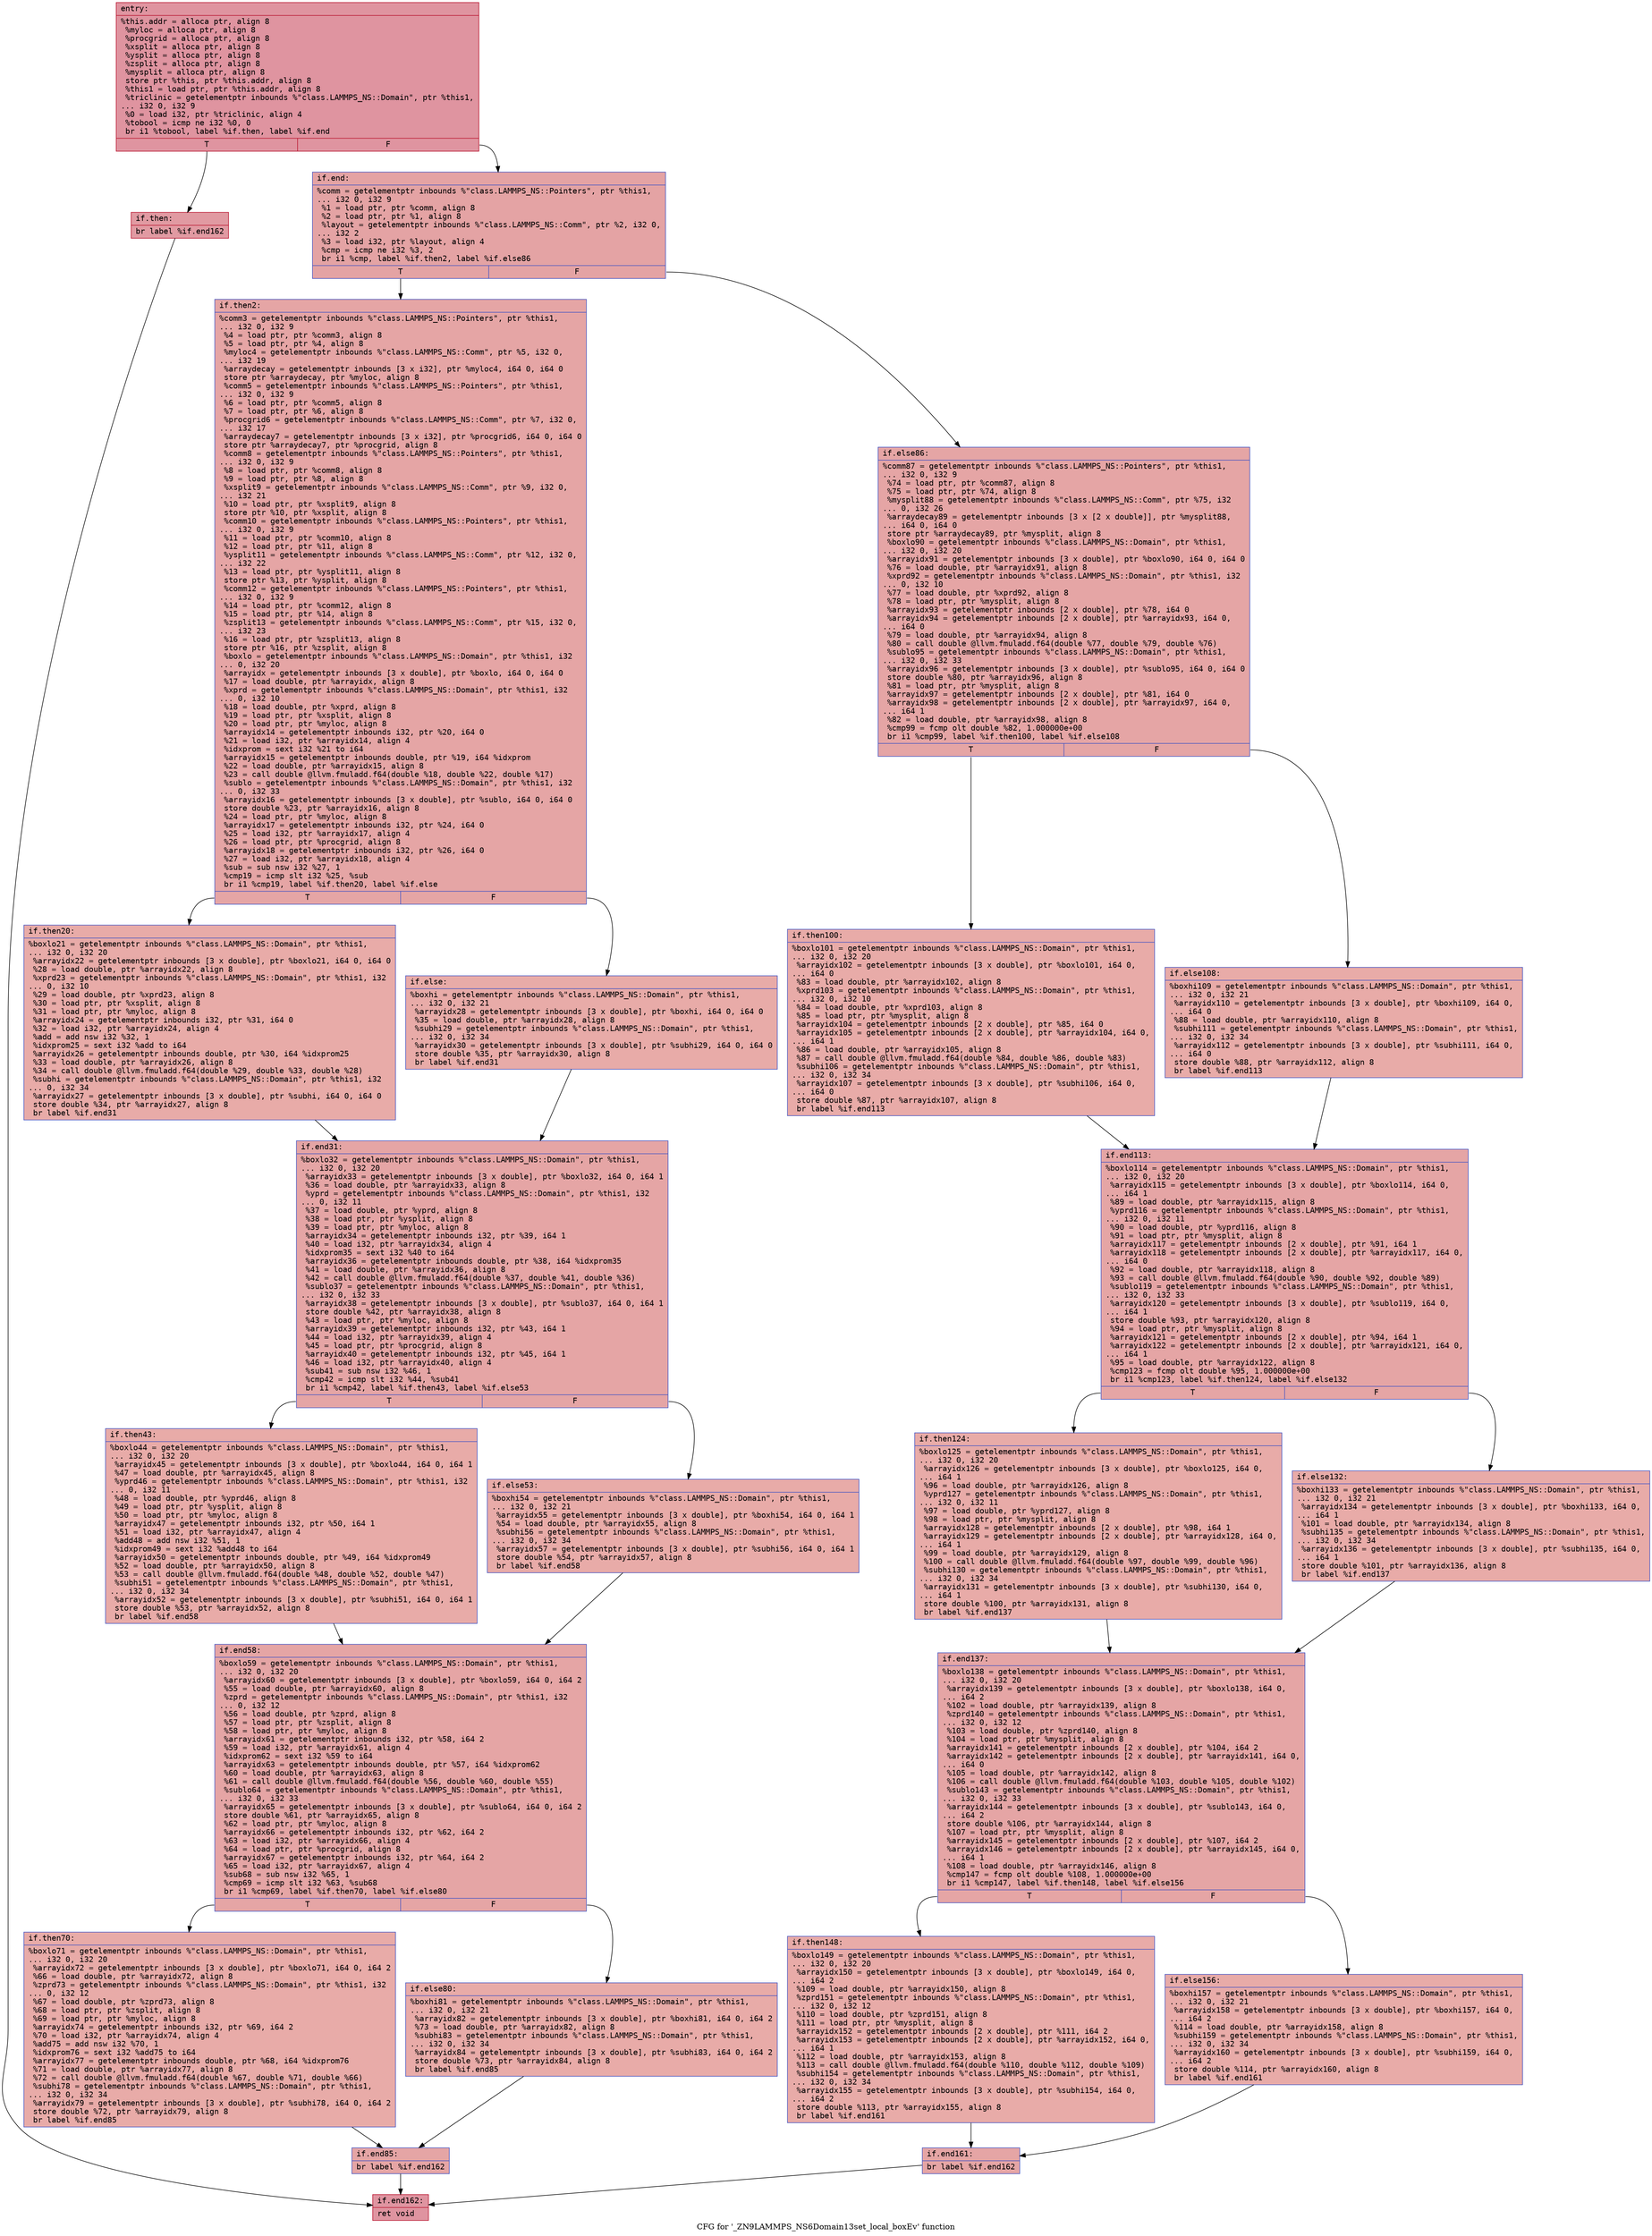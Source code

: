 digraph "CFG for '_ZN9LAMMPS_NS6Domain13set_local_boxEv' function" {
	label="CFG for '_ZN9LAMMPS_NS6Domain13set_local_boxEv' function";

	Node0x561837c43200 [shape=record,color="#b70d28ff", style=filled, fillcolor="#b70d2870" fontname="Courier",label="{entry:\l|  %this.addr = alloca ptr, align 8\l  %myloc = alloca ptr, align 8\l  %procgrid = alloca ptr, align 8\l  %xsplit = alloca ptr, align 8\l  %ysplit = alloca ptr, align 8\l  %zsplit = alloca ptr, align 8\l  %mysplit = alloca ptr, align 8\l  store ptr %this, ptr %this.addr, align 8\l  %this1 = load ptr, ptr %this.addr, align 8\l  %triclinic = getelementptr inbounds %\"class.LAMMPS_NS::Domain\", ptr %this1,\l... i32 0, i32 9\l  %0 = load i32, ptr %triclinic, align 4\l  %tobool = icmp ne i32 %0, 0\l  br i1 %tobool, label %if.then, label %if.end\l|{<s0>T|<s1>F}}"];
	Node0x561837c43200:s0 -> Node0x561837c44690[tooltip="entry -> if.then\nProbability 62.50%" ];
	Node0x561837c43200:s1 -> Node0x561837c43070[tooltip="entry -> if.end\nProbability 37.50%" ];
	Node0x561837c44690 [shape=record,color="#b70d28ff", style=filled, fillcolor="#bb1b2c70" fontname="Courier",label="{if.then:\l|  br label %if.end162\l}"];
	Node0x561837c44690 -> Node0x561837c430e0[tooltip="if.then -> if.end162\nProbability 100.00%" ];
	Node0x561837c43070 [shape=record,color="#3d50c3ff", style=filled, fillcolor="#c32e3170" fontname="Courier",label="{if.end:\l|  %comm = getelementptr inbounds %\"class.LAMMPS_NS::Pointers\", ptr %this1,\l... i32 0, i32 9\l  %1 = load ptr, ptr %comm, align 8\l  %2 = load ptr, ptr %1, align 8\l  %layout = getelementptr inbounds %\"class.LAMMPS_NS::Comm\", ptr %2, i32 0,\l... i32 2\l  %3 = load i32, ptr %layout, align 4\l  %cmp = icmp ne i32 %3, 2\l  br i1 %cmp, label %if.then2, label %if.else86\l|{<s0>T|<s1>F}}"];
	Node0x561837c43070:s0 -> Node0x561837c44dc0[tooltip="if.end -> if.then2\nProbability 50.00%" ];
	Node0x561837c43070:s1 -> Node0x561837c44e40[tooltip="if.end -> if.else86\nProbability 50.00%" ];
	Node0x561837c44dc0 [shape=record,color="#3d50c3ff", style=filled, fillcolor="#c5333470" fontname="Courier",label="{if.then2:\l|  %comm3 = getelementptr inbounds %\"class.LAMMPS_NS::Pointers\", ptr %this1,\l... i32 0, i32 9\l  %4 = load ptr, ptr %comm3, align 8\l  %5 = load ptr, ptr %4, align 8\l  %myloc4 = getelementptr inbounds %\"class.LAMMPS_NS::Comm\", ptr %5, i32 0,\l... i32 19\l  %arraydecay = getelementptr inbounds [3 x i32], ptr %myloc4, i64 0, i64 0\l  store ptr %arraydecay, ptr %myloc, align 8\l  %comm5 = getelementptr inbounds %\"class.LAMMPS_NS::Pointers\", ptr %this1,\l... i32 0, i32 9\l  %6 = load ptr, ptr %comm5, align 8\l  %7 = load ptr, ptr %6, align 8\l  %procgrid6 = getelementptr inbounds %\"class.LAMMPS_NS::Comm\", ptr %7, i32 0,\l... i32 17\l  %arraydecay7 = getelementptr inbounds [3 x i32], ptr %procgrid6, i64 0, i64 0\l  store ptr %arraydecay7, ptr %procgrid, align 8\l  %comm8 = getelementptr inbounds %\"class.LAMMPS_NS::Pointers\", ptr %this1,\l... i32 0, i32 9\l  %8 = load ptr, ptr %comm8, align 8\l  %9 = load ptr, ptr %8, align 8\l  %xsplit9 = getelementptr inbounds %\"class.LAMMPS_NS::Comm\", ptr %9, i32 0,\l... i32 21\l  %10 = load ptr, ptr %xsplit9, align 8\l  store ptr %10, ptr %xsplit, align 8\l  %comm10 = getelementptr inbounds %\"class.LAMMPS_NS::Pointers\", ptr %this1,\l... i32 0, i32 9\l  %11 = load ptr, ptr %comm10, align 8\l  %12 = load ptr, ptr %11, align 8\l  %ysplit11 = getelementptr inbounds %\"class.LAMMPS_NS::Comm\", ptr %12, i32 0,\l... i32 22\l  %13 = load ptr, ptr %ysplit11, align 8\l  store ptr %13, ptr %ysplit, align 8\l  %comm12 = getelementptr inbounds %\"class.LAMMPS_NS::Pointers\", ptr %this1,\l... i32 0, i32 9\l  %14 = load ptr, ptr %comm12, align 8\l  %15 = load ptr, ptr %14, align 8\l  %zsplit13 = getelementptr inbounds %\"class.LAMMPS_NS::Comm\", ptr %15, i32 0,\l... i32 23\l  %16 = load ptr, ptr %zsplit13, align 8\l  store ptr %16, ptr %zsplit, align 8\l  %boxlo = getelementptr inbounds %\"class.LAMMPS_NS::Domain\", ptr %this1, i32\l... 0, i32 20\l  %arrayidx = getelementptr inbounds [3 x double], ptr %boxlo, i64 0, i64 0\l  %17 = load double, ptr %arrayidx, align 8\l  %xprd = getelementptr inbounds %\"class.LAMMPS_NS::Domain\", ptr %this1, i32\l... 0, i32 10\l  %18 = load double, ptr %xprd, align 8\l  %19 = load ptr, ptr %xsplit, align 8\l  %20 = load ptr, ptr %myloc, align 8\l  %arrayidx14 = getelementptr inbounds i32, ptr %20, i64 0\l  %21 = load i32, ptr %arrayidx14, align 4\l  %idxprom = sext i32 %21 to i64\l  %arrayidx15 = getelementptr inbounds double, ptr %19, i64 %idxprom\l  %22 = load double, ptr %arrayidx15, align 8\l  %23 = call double @llvm.fmuladd.f64(double %18, double %22, double %17)\l  %sublo = getelementptr inbounds %\"class.LAMMPS_NS::Domain\", ptr %this1, i32\l... 0, i32 33\l  %arrayidx16 = getelementptr inbounds [3 x double], ptr %sublo, i64 0, i64 0\l  store double %23, ptr %arrayidx16, align 8\l  %24 = load ptr, ptr %myloc, align 8\l  %arrayidx17 = getelementptr inbounds i32, ptr %24, i64 0\l  %25 = load i32, ptr %arrayidx17, align 4\l  %26 = load ptr, ptr %procgrid, align 8\l  %arrayidx18 = getelementptr inbounds i32, ptr %26, i64 0\l  %27 = load i32, ptr %arrayidx18, align 4\l  %sub = sub nsw i32 %27, 1\l  %cmp19 = icmp slt i32 %25, %sub\l  br i1 %cmp19, label %if.then20, label %if.else\l|{<s0>T|<s1>F}}"];
	Node0x561837c44dc0:s0 -> Node0x561837c47540[tooltip="if.then2 -> if.then20\nProbability 50.00%" ];
	Node0x561837c44dc0:s1 -> Node0x561837c475c0[tooltip="if.then2 -> if.else\nProbability 50.00%" ];
	Node0x561837c47540 [shape=record,color="#3d50c3ff", style=filled, fillcolor="#cc403a70" fontname="Courier",label="{if.then20:\l|  %boxlo21 = getelementptr inbounds %\"class.LAMMPS_NS::Domain\", ptr %this1,\l... i32 0, i32 20\l  %arrayidx22 = getelementptr inbounds [3 x double], ptr %boxlo21, i64 0, i64 0\l  %28 = load double, ptr %arrayidx22, align 8\l  %xprd23 = getelementptr inbounds %\"class.LAMMPS_NS::Domain\", ptr %this1, i32\l... 0, i32 10\l  %29 = load double, ptr %xprd23, align 8\l  %30 = load ptr, ptr %xsplit, align 8\l  %31 = load ptr, ptr %myloc, align 8\l  %arrayidx24 = getelementptr inbounds i32, ptr %31, i64 0\l  %32 = load i32, ptr %arrayidx24, align 4\l  %add = add nsw i32 %32, 1\l  %idxprom25 = sext i32 %add to i64\l  %arrayidx26 = getelementptr inbounds double, ptr %30, i64 %idxprom25\l  %33 = load double, ptr %arrayidx26, align 8\l  %34 = call double @llvm.fmuladd.f64(double %29, double %33, double %28)\l  %subhi = getelementptr inbounds %\"class.LAMMPS_NS::Domain\", ptr %this1, i32\l... 0, i32 34\l  %arrayidx27 = getelementptr inbounds [3 x double], ptr %subhi, i64 0, i64 0\l  store double %34, ptr %arrayidx27, align 8\l  br label %if.end31\l}"];
	Node0x561837c47540 -> Node0x561837c48590[tooltip="if.then20 -> if.end31\nProbability 100.00%" ];
	Node0x561837c475c0 [shape=record,color="#3d50c3ff", style=filled, fillcolor="#cc403a70" fontname="Courier",label="{if.else:\l|  %boxhi = getelementptr inbounds %\"class.LAMMPS_NS::Domain\", ptr %this1,\l... i32 0, i32 21\l  %arrayidx28 = getelementptr inbounds [3 x double], ptr %boxhi, i64 0, i64 0\l  %35 = load double, ptr %arrayidx28, align 8\l  %subhi29 = getelementptr inbounds %\"class.LAMMPS_NS::Domain\", ptr %this1,\l... i32 0, i32 34\l  %arrayidx30 = getelementptr inbounds [3 x double], ptr %subhi29, i64 0, i64 0\l  store double %35, ptr %arrayidx30, align 8\l  br label %if.end31\l}"];
	Node0x561837c475c0 -> Node0x561837c48590[tooltip="if.else -> if.end31\nProbability 100.00%" ];
	Node0x561837c48590 [shape=record,color="#3d50c3ff", style=filled, fillcolor="#c5333470" fontname="Courier",label="{if.end31:\l|  %boxlo32 = getelementptr inbounds %\"class.LAMMPS_NS::Domain\", ptr %this1,\l... i32 0, i32 20\l  %arrayidx33 = getelementptr inbounds [3 x double], ptr %boxlo32, i64 0, i64 1\l  %36 = load double, ptr %arrayidx33, align 8\l  %yprd = getelementptr inbounds %\"class.LAMMPS_NS::Domain\", ptr %this1, i32\l... 0, i32 11\l  %37 = load double, ptr %yprd, align 8\l  %38 = load ptr, ptr %ysplit, align 8\l  %39 = load ptr, ptr %myloc, align 8\l  %arrayidx34 = getelementptr inbounds i32, ptr %39, i64 1\l  %40 = load i32, ptr %arrayidx34, align 4\l  %idxprom35 = sext i32 %40 to i64\l  %arrayidx36 = getelementptr inbounds double, ptr %38, i64 %idxprom35\l  %41 = load double, ptr %arrayidx36, align 8\l  %42 = call double @llvm.fmuladd.f64(double %37, double %41, double %36)\l  %sublo37 = getelementptr inbounds %\"class.LAMMPS_NS::Domain\", ptr %this1,\l... i32 0, i32 33\l  %arrayidx38 = getelementptr inbounds [3 x double], ptr %sublo37, i64 0, i64 1\l  store double %42, ptr %arrayidx38, align 8\l  %43 = load ptr, ptr %myloc, align 8\l  %arrayidx39 = getelementptr inbounds i32, ptr %43, i64 1\l  %44 = load i32, ptr %arrayidx39, align 4\l  %45 = load ptr, ptr %procgrid, align 8\l  %arrayidx40 = getelementptr inbounds i32, ptr %45, i64 1\l  %46 = load i32, ptr %arrayidx40, align 4\l  %sub41 = sub nsw i32 %46, 1\l  %cmp42 = icmp slt i32 %44, %sub41\l  br i1 %cmp42, label %if.then43, label %if.else53\l|{<s0>T|<s1>F}}"];
	Node0x561837c48590:s0 -> Node0x561837c49b40[tooltip="if.end31 -> if.then43\nProbability 50.00%" ];
	Node0x561837c48590:s1 -> Node0x561837c49bc0[tooltip="if.end31 -> if.else53\nProbability 50.00%" ];
	Node0x561837c49b40 [shape=record,color="#3d50c3ff", style=filled, fillcolor="#cc403a70" fontname="Courier",label="{if.then43:\l|  %boxlo44 = getelementptr inbounds %\"class.LAMMPS_NS::Domain\", ptr %this1,\l... i32 0, i32 20\l  %arrayidx45 = getelementptr inbounds [3 x double], ptr %boxlo44, i64 0, i64 1\l  %47 = load double, ptr %arrayidx45, align 8\l  %yprd46 = getelementptr inbounds %\"class.LAMMPS_NS::Domain\", ptr %this1, i32\l... 0, i32 11\l  %48 = load double, ptr %yprd46, align 8\l  %49 = load ptr, ptr %ysplit, align 8\l  %50 = load ptr, ptr %myloc, align 8\l  %arrayidx47 = getelementptr inbounds i32, ptr %50, i64 1\l  %51 = load i32, ptr %arrayidx47, align 4\l  %add48 = add nsw i32 %51, 1\l  %idxprom49 = sext i32 %add48 to i64\l  %arrayidx50 = getelementptr inbounds double, ptr %49, i64 %idxprom49\l  %52 = load double, ptr %arrayidx50, align 8\l  %53 = call double @llvm.fmuladd.f64(double %48, double %52, double %47)\l  %subhi51 = getelementptr inbounds %\"class.LAMMPS_NS::Domain\", ptr %this1,\l... i32 0, i32 34\l  %arrayidx52 = getelementptr inbounds [3 x double], ptr %subhi51, i64 0, i64 1\l  store double %53, ptr %arrayidx52, align 8\l  br label %if.end58\l}"];
	Node0x561837c49b40 -> Node0x561837c4b0b0[tooltip="if.then43 -> if.end58\nProbability 100.00%" ];
	Node0x561837c49bc0 [shape=record,color="#3d50c3ff", style=filled, fillcolor="#cc403a70" fontname="Courier",label="{if.else53:\l|  %boxhi54 = getelementptr inbounds %\"class.LAMMPS_NS::Domain\", ptr %this1,\l... i32 0, i32 21\l  %arrayidx55 = getelementptr inbounds [3 x double], ptr %boxhi54, i64 0, i64 1\l  %54 = load double, ptr %arrayidx55, align 8\l  %subhi56 = getelementptr inbounds %\"class.LAMMPS_NS::Domain\", ptr %this1,\l... i32 0, i32 34\l  %arrayidx57 = getelementptr inbounds [3 x double], ptr %subhi56, i64 0, i64 1\l  store double %54, ptr %arrayidx57, align 8\l  br label %if.end58\l}"];
	Node0x561837c49bc0 -> Node0x561837c4b0b0[tooltip="if.else53 -> if.end58\nProbability 100.00%" ];
	Node0x561837c4b0b0 [shape=record,color="#3d50c3ff", style=filled, fillcolor="#c5333470" fontname="Courier",label="{if.end58:\l|  %boxlo59 = getelementptr inbounds %\"class.LAMMPS_NS::Domain\", ptr %this1,\l... i32 0, i32 20\l  %arrayidx60 = getelementptr inbounds [3 x double], ptr %boxlo59, i64 0, i64 2\l  %55 = load double, ptr %arrayidx60, align 8\l  %zprd = getelementptr inbounds %\"class.LAMMPS_NS::Domain\", ptr %this1, i32\l... 0, i32 12\l  %56 = load double, ptr %zprd, align 8\l  %57 = load ptr, ptr %zsplit, align 8\l  %58 = load ptr, ptr %myloc, align 8\l  %arrayidx61 = getelementptr inbounds i32, ptr %58, i64 2\l  %59 = load i32, ptr %arrayidx61, align 4\l  %idxprom62 = sext i32 %59 to i64\l  %arrayidx63 = getelementptr inbounds double, ptr %57, i64 %idxprom62\l  %60 = load double, ptr %arrayidx63, align 8\l  %61 = call double @llvm.fmuladd.f64(double %56, double %60, double %55)\l  %sublo64 = getelementptr inbounds %\"class.LAMMPS_NS::Domain\", ptr %this1,\l... i32 0, i32 33\l  %arrayidx65 = getelementptr inbounds [3 x double], ptr %sublo64, i64 0, i64 2\l  store double %61, ptr %arrayidx65, align 8\l  %62 = load ptr, ptr %myloc, align 8\l  %arrayidx66 = getelementptr inbounds i32, ptr %62, i64 2\l  %63 = load i32, ptr %arrayidx66, align 4\l  %64 = load ptr, ptr %procgrid, align 8\l  %arrayidx67 = getelementptr inbounds i32, ptr %64, i64 2\l  %65 = load i32, ptr %arrayidx67, align 4\l  %sub68 = sub nsw i32 %65, 1\l  %cmp69 = icmp slt i32 %63, %sub68\l  br i1 %cmp69, label %if.then70, label %if.else80\l|{<s0>T|<s1>F}}"];
	Node0x561837c4b0b0:s0 -> Node0x561837c47da0[tooltip="if.end58 -> if.then70\nProbability 50.00%" ];
	Node0x561837c4b0b0:s1 -> Node0x561837c47e20[tooltip="if.end58 -> if.else80\nProbability 50.00%" ];
	Node0x561837c47da0 [shape=record,color="#3d50c3ff", style=filled, fillcolor="#cc403a70" fontname="Courier",label="{if.then70:\l|  %boxlo71 = getelementptr inbounds %\"class.LAMMPS_NS::Domain\", ptr %this1,\l... i32 0, i32 20\l  %arrayidx72 = getelementptr inbounds [3 x double], ptr %boxlo71, i64 0, i64 2\l  %66 = load double, ptr %arrayidx72, align 8\l  %zprd73 = getelementptr inbounds %\"class.LAMMPS_NS::Domain\", ptr %this1, i32\l... 0, i32 12\l  %67 = load double, ptr %zprd73, align 8\l  %68 = load ptr, ptr %zsplit, align 8\l  %69 = load ptr, ptr %myloc, align 8\l  %arrayidx74 = getelementptr inbounds i32, ptr %69, i64 2\l  %70 = load i32, ptr %arrayidx74, align 4\l  %add75 = add nsw i32 %70, 1\l  %idxprom76 = sext i32 %add75 to i64\l  %arrayidx77 = getelementptr inbounds double, ptr %68, i64 %idxprom76\l  %71 = load double, ptr %arrayidx77, align 8\l  %72 = call double @llvm.fmuladd.f64(double %67, double %71, double %66)\l  %subhi78 = getelementptr inbounds %\"class.LAMMPS_NS::Domain\", ptr %this1,\l... i32 0, i32 34\l  %arrayidx79 = getelementptr inbounds [3 x double], ptr %subhi78, i64 0, i64 2\l  store double %72, ptr %arrayidx79, align 8\l  br label %if.end85\l}"];
	Node0x561837c47da0 -> Node0x561837c4d990[tooltip="if.then70 -> if.end85\nProbability 100.00%" ];
	Node0x561837c47e20 [shape=record,color="#3d50c3ff", style=filled, fillcolor="#cc403a70" fontname="Courier",label="{if.else80:\l|  %boxhi81 = getelementptr inbounds %\"class.LAMMPS_NS::Domain\", ptr %this1,\l... i32 0, i32 21\l  %arrayidx82 = getelementptr inbounds [3 x double], ptr %boxhi81, i64 0, i64 2\l  %73 = load double, ptr %arrayidx82, align 8\l  %subhi83 = getelementptr inbounds %\"class.LAMMPS_NS::Domain\", ptr %this1,\l... i32 0, i32 34\l  %arrayidx84 = getelementptr inbounds [3 x double], ptr %subhi83, i64 0, i64 2\l  store double %73, ptr %arrayidx84, align 8\l  br label %if.end85\l}"];
	Node0x561837c47e20 -> Node0x561837c4d990[tooltip="if.else80 -> if.end85\nProbability 100.00%" ];
	Node0x561837c4d990 [shape=record,color="#3d50c3ff", style=filled, fillcolor="#c5333470" fontname="Courier",label="{if.end85:\l|  br label %if.end162\l}"];
	Node0x561837c4d990 -> Node0x561837c430e0[tooltip="if.end85 -> if.end162\nProbability 100.00%" ];
	Node0x561837c44e40 [shape=record,color="#3d50c3ff", style=filled, fillcolor="#c5333470" fontname="Courier",label="{if.else86:\l|  %comm87 = getelementptr inbounds %\"class.LAMMPS_NS::Pointers\", ptr %this1,\l... i32 0, i32 9\l  %74 = load ptr, ptr %comm87, align 8\l  %75 = load ptr, ptr %74, align 8\l  %mysplit88 = getelementptr inbounds %\"class.LAMMPS_NS::Comm\", ptr %75, i32\l... 0, i32 26\l  %arraydecay89 = getelementptr inbounds [3 x [2 x double]], ptr %mysplit88,\l... i64 0, i64 0\l  store ptr %arraydecay89, ptr %mysplit, align 8\l  %boxlo90 = getelementptr inbounds %\"class.LAMMPS_NS::Domain\", ptr %this1,\l... i32 0, i32 20\l  %arrayidx91 = getelementptr inbounds [3 x double], ptr %boxlo90, i64 0, i64 0\l  %76 = load double, ptr %arrayidx91, align 8\l  %xprd92 = getelementptr inbounds %\"class.LAMMPS_NS::Domain\", ptr %this1, i32\l... 0, i32 10\l  %77 = load double, ptr %xprd92, align 8\l  %78 = load ptr, ptr %mysplit, align 8\l  %arrayidx93 = getelementptr inbounds [2 x double], ptr %78, i64 0\l  %arrayidx94 = getelementptr inbounds [2 x double], ptr %arrayidx93, i64 0,\l... i64 0\l  %79 = load double, ptr %arrayidx94, align 8\l  %80 = call double @llvm.fmuladd.f64(double %77, double %79, double %76)\l  %sublo95 = getelementptr inbounds %\"class.LAMMPS_NS::Domain\", ptr %this1,\l... i32 0, i32 33\l  %arrayidx96 = getelementptr inbounds [3 x double], ptr %sublo95, i64 0, i64 0\l  store double %80, ptr %arrayidx96, align 8\l  %81 = load ptr, ptr %mysplit, align 8\l  %arrayidx97 = getelementptr inbounds [2 x double], ptr %81, i64 0\l  %arrayidx98 = getelementptr inbounds [2 x double], ptr %arrayidx97, i64 0,\l... i64 1\l  %82 = load double, ptr %arrayidx98, align 8\l  %cmp99 = fcmp olt double %82, 1.000000e+00\l  br i1 %cmp99, label %if.then100, label %if.else108\l|{<s0>T|<s1>F}}"];
	Node0x561837c44e40:s0 -> Node0x561837c4f0d0[tooltip="if.else86 -> if.then100\nProbability 50.00%" ];
	Node0x561837c44e40:s1 -> Node0x561837c4f150[tooltip="if.else86 -> if.else108\nProbability 50.00%" ];
	Node0x561837c4f0d0 [shape=record,color="#3d50c3ff", style=filled, fillcolor="#cc403a70" fontname="Courier",label="{if.then100:\l|  %boxlo101 = getelementptr inbounds %\"class.LAMMPS_NS::Domain\", ptr %this1,\l... i32 0, i32 20\l  %arrayidx102 = getelementptr inbounds [3 x double], ptr %boxlo101, i64 0,\l... i64 0\l  %83 = load double, ptr %arrayidx102, align 8\l  %xprd103 = getelementptr inbounds %\"class.LAMMPS_NS::Domain\", ptr %this1,\l... i32 0, i32 10\l  %84 = load double, ptr %xprd103, align 8\l  %85 = load ptr, ptr %mysplit, align 8\l  %arrayidx104 = getelementptr inbounds [2 x double], ptr %85, i64 0\l  %arrayidx105 = getelementptr inbounds [2 x double], ptr %arrayidx104, i64 0,\l... i64 1\l  %86 = load double, ptr %arrayidx105, align 8\l  %87 = call double @llvm.fmuladd.f64(double %84, double %86, double %83)\l  %subhi106 = getelementptr inbounds %\"class.LAMMPS_NS::Domain\", ptr %this1,\l... i32 0, i32 34\l  %arrayidx107 = getelementptr inbounds [3 x double], ptr %subhi106, i64 0,\l... i64 0\l  store double %87, ptr %arrayidx107, align 8\l  br label %if.end113\l}"];
	Node0x561837c4f0d0 -> Node0x561837c4fcf0[tooltip="if.then100 -> if.end113\nProbability 100.00%" ];
	Node0x561837c4f150 [shape=record,color="#3d50c3ff", style=filled, fillcolor="#cc403a70" fontname="Courier",label="{if.else108:\l|  %boxhi109 = getelementptr inbounds %\"class.LAMMPS_NS::Domain\", ptr %this1,\l... i32 0, i32 21\l  %arrayidx110 = getelementptr inbounds [3 x double], ptr %boxhi109, i64 0,\l... i64 0\l  %88 = load double, ptr %arrayidx110, align 8\l  %subhi111 = getelementptr inbounds %\"class.LAMMPS_NS::Domain\", ptr %this1,\l... i32 0, i32 34\l  %arrayidx112 = getelementptr inbounds [3 x double], ptr %subhi111, i64 0,\l... i64 0\l  store double %88, ptr %arrayidx112, align 8\l  br label %if.end113\l}"];
	Node0x561837c4f150 -> Node0x561837c4fcf0[tooltip="if.else108 -> if.end113\nProbability 100.00%" ];
	Node0x561837c4fcf0 [shape=record,color="#3d50c3ff", style=filled, fillcolor="#c5333470" fontname="Courier",label="{if.end113:\l|  %boxlo114 = getelementptr inbounds %\"class.LAMMPS_NS::Domain\", ptr %this1,\l... i32 0, i32 20\l  %arrayidx115 = getelementptr inbounds [3 x double], ptr %boxlo114, i64 0,\l... i64 1\l  %89 = load double, ptr %arrayidx115, align 8\l  %yprd116 = getelementptr inbounds %\"class.LAMMPS_NS::Domain\", ptr %this1,\l... i32 0, i32 11\l  %90 = load double, ptr %yprd116, align 8\l  %91 = load ptr, ptr %mysplit, align 8\l  %arrayidx117 = getelementptr inbounds [2 x double], ptr %91, i64 1\l  %arrayidx118 = getelementptr inbounds [2 x double], ptr %arrayidx117, i64 0,\l... i64 0\l  %92 = load double, ptr %arrayidx118, align 8\l  %93 = call double @llvm.fmuladd.f64(double %90, double %92, double %89)\l  %sublo119 = getelementptr inbounds %\"class.LAMMPS_NS::Domain\", ptr %this1,\l... i32 0, i32 33\l  %arrayidx120 = getelementptr inbounds [3 x double], ptr %sublo119, i64 0,\l... i64 1\l  store double %93, ptr %arrayidx120, align 8\l  %94 = load ptr, ptr %mysplit, align 8\l  %arrayidx121 = getelementptr inbounds [2 x double], ptr %94, i64 1\l  %arrayidx122 = getelementptr inbounds [2 x double], ptr %arrayidx121, i64 0,\l... i64 1\l  %95 = load double, ptr %arrayidx122, align 8\l  %cmp123 = fcmp olt double %95, 1.000000e+00\l  br i1 %cmp123, label %if.then124, label %if.else132\l|{<s0>T|<s1>F}}"];
	Node0x561837c4fcf0:s0 -> Node0x561837c49fd0[tooltip="if.end113 -> if.then124\nProbability 50.00%" ];
	Node0x561837c4fcf0:s1 -> Node0x561837c4a050[tooltip="if.end113 -> if.else132\nProbability 50.00%" ];
	Node0x561837c49fd0 [shape=record,color="#3d50c3ff", style=filled, fillcolor="#cc403a70" fontname="Courier",label="{if.then124:\l|  %boxlo125 = getelementptr inbounds %\"class.LAMMPS_NS::Domain\", ptr %this1,\l... i32 0, i32 20\l  %arrayidx126 = getelementptr inbounds [3 x double], ptr %boxlo125, i64 0,\l... i64 1\l  %96 = load double, ptr %arrayidx126, align 8\l  %yprd127 = getelementptr inbounds %\"class.LAMMPS_NS::Domain\", ptr %this1,\l... i32 0, i32 11\l  %97 = load double, ptr %yprd127, align 8\l  %98 = load ptr, ptr %mysplit, align 8\l  %arrayidx128 = getelementptr inbounds [2 x double], ptr %98, i64 1\l  %arrayidx129 = getelementptr inbounds [2 x double], ptr %arrayidx128, i64 0,\l... i64 1\l  %99 = load double, ptr %arrayidx129, align 8\l  %100 = call double @llvm.fmuladd.f64(double %97, double %99, double %96)\l  %subhi130 = getelementptr inbounds %\"class.LAMMPS_NS::Domain\", ptr %this1,\l... i32 0, i32 34\l  %arrayidx131 = getelementptr inbounds [3 x double], ptr %subhi130, i64 0,\l... i64 1\l  store double %100, ptr %arrayidx131, align 8\l  br label %if.end137\l}"];
	Node0x561837c49fd0 -> Node0x561837c524b0[tooltip="if.then124 -> if.end137\nProbability 100.00%" ];
	Node0x561837c4a050 [shape=record,color="#3d50c3ff", style=filled, fillcolor="#cc403a70" fontname="Courier",label="{if.else132:\l|  %boxhi133 = getelementptr inbounds %\"class.LAMMPS_NS::Domain\", ptr %this1,\l... i32 0, i32 21\l  %arrayidx134 = getelementptr inbounds [3 x double], ptr %boxhi133, i64 0,\l... i64 1\l  %101 = load double, ptr %arrayidx134, align 8\l  %subhi135 = getelementptr inbounds %\"class.LAMMPS_NS::Domain\", ptr %this1,\l... i32 0, i32 34\l  %arrayidx136 = getelementptr inbounds [3 x double], ptr %subhi135, i64 0,\l... i64 1\l  store double %101, ptr %arrayidx136, align 8\l  br label %if.end137\l}"];
	Node0x561837c4a050 -> Node0x561837c524b0[tooltip="if.else132 -> if.end137\nProbability 100.00%" ];
	Node0x561837c524b0 [shape=record,color="#3d50c3ff", style=filled, fillcolor="#c5333470" fontname="Courier",label="{if.end137:\l|  %boxlo138 = getelementptr inbounds %\"class.LAMMPS_NS::Domain\", ptr %this1,\l... i32 0, i32 20\l  %arrayidx139 = getelementptr inbounds [3 x double], ptr %boxlo138, i64 0,\l... i64 2\l  %102 = load double, ptr %arrayidx139, align 8\l  %zprd140 = getelementptr inbounds %\"class.LAMMPS_NS::Domain\", ptr %this1,\l... i32 0, i32 12\l  %103 = load double, ptr %zprd140, align 8\l  %104 = load ptr, ptr %mysplit, align 8\l  %arrayidx141 = getelementptr inbounds [2 x double], ptr %104, i64 2\l  %arrayidx142 = getelementptr inbounds [2 x double], ptr %arrayidx141, i64 0,\l... i64 0\l  %105 = load double, ptr %arrayidx142, align 8\l  %106 = call double @llvm.fmuladd.f64(double %103, double %105, double %102)\l  %sublo143 = getelementptr inbounds %\"class.LAMMPS_NS::Domain\", ptr %this1,\l... i32 0, i32 33\l  %arrayidx144 = getelementptr inbounds [3 x double], ptr %sublo143, i64 0,\l... i64 2\l  store double %106, ptr %arrayidx144, align 8\l  %107 = load ptr, ptr %mysplit, align 8\l  %arrayidx145 = getelementptr inbounds [2 x double], ptr %107, i64 2\l  %arrayidx146 = getelementptr inbounds [2 x double], ptr %arrayidx145, i64 0,\l... i64 1\l  %108 = load double, ptr %arrayidx146, align 8\l  %cmp147 = fcmp olt double %108, 1.000000e+00\l  br i1 %cmp147, label %if.then148, label %if.else156\l|{<s0>T|<s1>F}}"];
	Node0x561837c524b0:s0 -> Node0x561837c53870[tooltip="if.end137 -> if.then148\nProbability 50.00%" ];
	Node0x561837c524b0:s1 -> Node0x561837c538f0[tooltip="if.end137 -> if.else156\nProbability 50.00%" ];
	Node0x561837c53870 [shape=record,color="#3d50c3ff", style=filled, fillcolor="#cc403a70" fontname="Courier",label="{if.then148:\l|  %boxlo149 = getelementptr inbounds %\"class.LAMMPS_NS::Domain\", ptr %this1,\l... i32 0, i32 20\l  %arrayidx150 = getelementptr inbounds [3 x double], ptr %boxlo149, i64 0,\l... i64 2\l  %109 = load double, ptr %arrayidx150, align 8\l  %zprd151 = getelementptr inbounds %\"class.LAMMPS_NS::Domain\", ptr %this1,\l... i32 0, i32 12\l  %110 = load double, ptr %zprd151, align 8\l  %111 = load ptr, ptr %mysplit, align 8\l  %arrayidx152 = getelementptr inbounds [2 x double], ptr %111, i64 2\l  %arrayidx153 = getelementptr inbounds [2 x double], ptr %arrayidx152, i64 0,\l... i64 1\l  %112 = load double, ptr %arrayidx153, align 8\l  %113 = call double @llvm.fmuladd.f64(double %110, double %112, double %109)\l  %subhi154 = getelementptr inbounds %\"class.LAMMPS_NS::Domain\", ptr %this1,\l... i32 0, i32 34\l  %arrayidx155 = getelementptr inbounds [3 x double], ptr %subhi154, i64 0,\l... i64 2\l  store double %113, ptr %arrayidx155, align 8\l  br label %if.end161\l}"];
	Node0x561837c53870 -> Node0x561837c54470[tooltip="if.then148 -> if.end161\nProbability 100.00%" ];
	Node0x561837c538f0 [shape=record,color="#3d50c3ff", style=filled, fillcolor="#cc403a70" fontname="Courier",label="{if.else156:\l|  %boxhi157 = getelementptr inbounds %\"class.LAMMPS_NS::Domain\", ptr %this1,\l... i32 0, i32 21\l  %arrayidx158 = getelementptr inbounds [3 x double], ptr %boxhi157, i64 0,\l... i64 2\l  %114 = load double, ptr %arrayidx158, align 8\l  %subhi159 = getelementptr inbounds %\"class.LAMMPS_NS::Domain\", ptr %this1,\l... i32 0, i32 34\l  %arrayidx160 = getelementptr inbounds [3 x double], ptr %subhi159, i64 0,\l... i64 2\l  store double %114, ptr %arrayidx160, align 8\l  br label %if.end161\l}"];
	Node0x561837c538f0 -> Node0x561837c54470[tooltip="if.else156 -> if.end161\nProbability 100.00%" ];
	Node0x561837c54470 [shape=record,color="#3d50c3ff", style=filled, fillcolor="#c5333470" fontname="Courier",label="{if.end161:\l|  br label %if.end162\l}"];
	Node0x561837c54470 -> Node0x561837c430e0[tooltip="if.end161 -> if.end162\nProbability 100.00%" ];
	Node0x561837c430e0 [shape=record,color="#b70d28ff", style=filled, fillcolor="#b70d2870" fontname="Courier",label="{if.end162:\l|  ret void\l}"];
}
